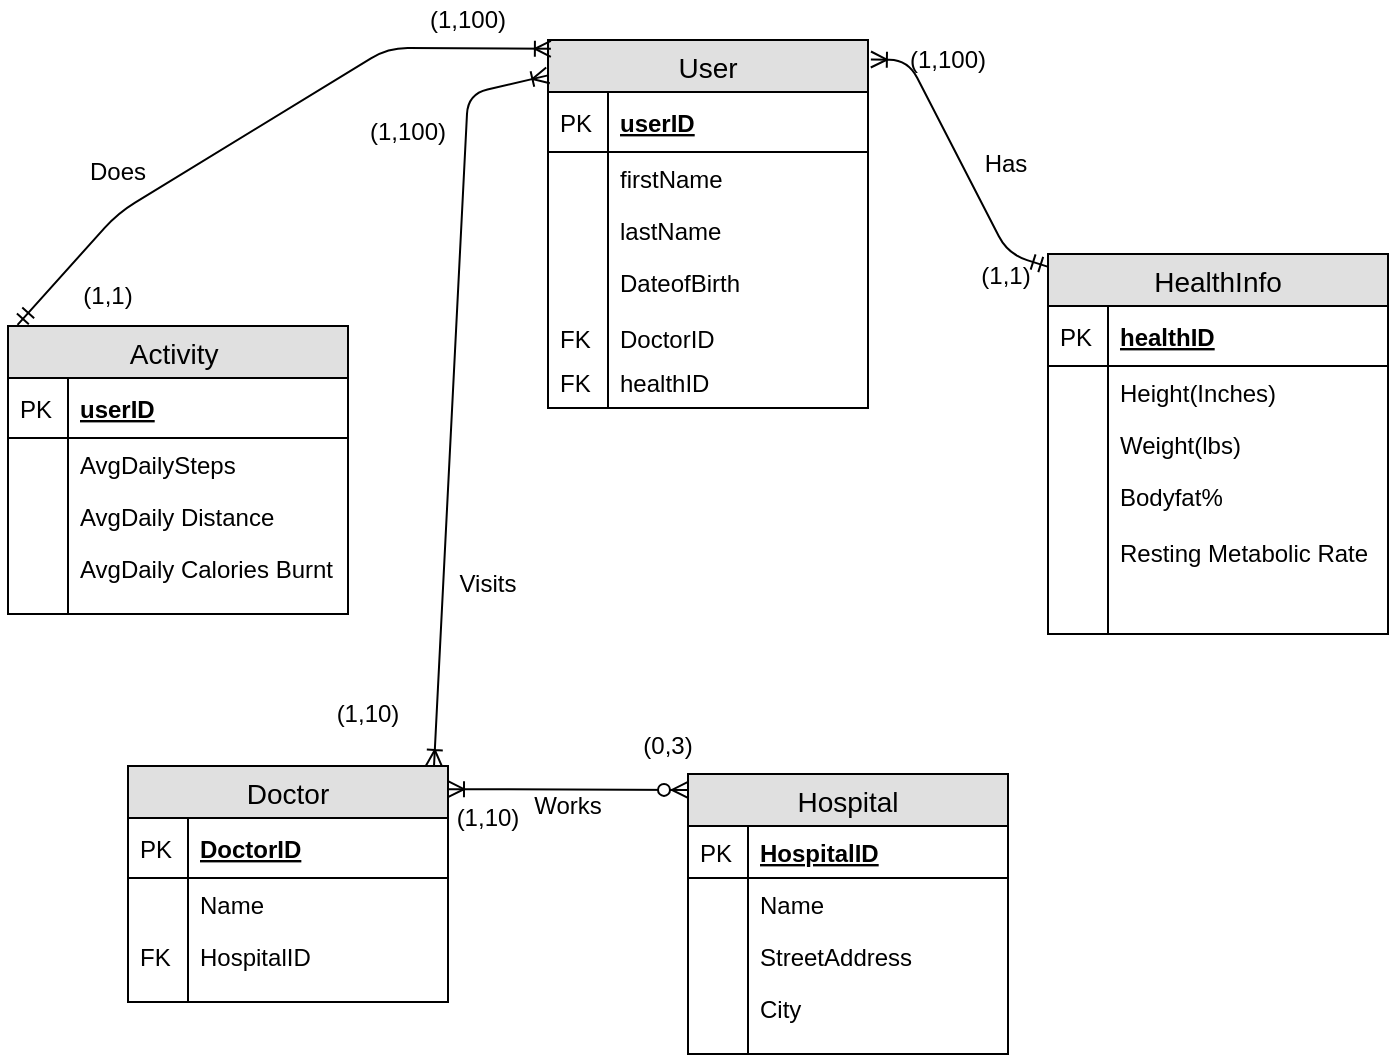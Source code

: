 <mxfile version="12.1.0" type="github" pages="1"><diagram id="rcm8UiP5ZTEfefi09jWw" name="Page-1"><mxGraphModel dx="904" dy="535" grid="1" gridSize="10" guides="1" tooltips="1" connect="0" arrows="1" fold="1" page="1" pageScale="1" pageWidth="1100" pageHeight="850" math="0" shadow="0"><root><mxCell id="0"/><mxCell id="1" parent="0"/><mxCell id="2JhXEc4H_2p9KzLNhtrB-1" value="User" style="swimlane;fontStyle=0;childLayout=stackLayout;horizontal=1;startSize=26;fillColor=#e0e0e0;horizontalStack=0;resizeParent=1;resizeParentMax=0;resizeLast=0;collapsible=1;marginBottom=0;swimlaneFillColor=#ffffff;align=center;fontSize=14;" parent="1" vertex="1"><mxGeometry x="300" y="43" width="160" height="184" as="geometry"/></mxCell><mxCell id="2JhXEc4H_2p9KzLNhtrB-2" value="userID" style="shape=partialRectangle;top=0;left=0;right=0;bottom=1;align=left;verticalAlign=middle;fillColor=none;spacingLeft=34;spacingRight=4;overflow=hidden;rotatable=0;points=[[0,0.5],[1,0.5]];portConstraint=eastwest;dropTarget=0;fontStyle=5;fontSize=12;" parent="2JhXEc4H_2p9KzLNhtrB-1" vertex="1"><mxGeometry y="26" width="160" height="30" as="geometry"/></mxCell><mxCell id="2JhXEc4H_2p9KzLNhtrB-3" value="PK" style="shape=partialRectangle;top=0;left=0;bottom=0;fillColor=none;align=left;verticalAlign=middle;spacingLeft=4;spacingRight=4;overflow=hidden;rotatable=0;points=[];portConstraint=eastwest;part=1;fontSize=12;" parent="2JhXEc4H_2p9KzLNhtrB-2" vertex="1" connectable="0"><mxGeometry width="30" height="30" as="geometry"/></mxCell><mxCell id="2JhXEc4H_2p9KzLNhtrB-4" value="firstName" style="shape=partialRectangle;top=0;left=0;right=0;bottom=0;align=left;verticalAlign=top;fillColor=none;spacingLeft=34;spacingRight=4;overflow=hidden;rotatable=0;points=[[0,0.5],[1,0.5]];portConstraint=eastwest;dropTarget=0;fontSize=12;" parent="2JhXEc4H_2p9KzLNhtrB-1" vertex="1"><mxGeometry y="56" width="160" height="26" as="geometry"/></mxCell><mxCell id="2JhXEc4H_2p9KzLNhtrB-5" value="" style="shape=partialRectangle;top=0;left=0;bottom=0;fillColor=none;align=left;verticalAlign=top;spacingLeft=4;spacingRight=4;overflow=hidden;rotatable=0;points=[];portConstraint=eastwest;part=1;fontSize=12;" parent="2JhXEc4H_2p9KzLNhtrB-4" vertex="1" connectable="0"><mxGeometry width="30" height="26" as="geometry"/></mxCell><mxCell id="2JhXEc4H_2p9KzLNhtrB-6" value="lastName" style="shape=partialRectangle;top=0;left=0;right=0;bottom=0;align=left;verticalAlign=top;fillColor=none;spacingLeft=34;spacingRight=4;overflow=hidden;rotatable=0;points=[[0,0.5],[1,0.5]];portConstraint=eastwest;dropTarget=0;fontSize=12;" parent="2JhXEc4H_2p9KzLNhtrB-1" vertex="1"><mxGeometry y="82" width="160" height="26" as="geometry"/></mxCell><mxCell id="2JhXEc4H_2p9KzLNhtrB-7" value="" style="shape=partialRectangle;top=0;left=0;bottom=0;fillColor=none;align=left;verticalAlign=top;spacingLeft=4;spacingRight=4;overflow=hidden;rotatable=0;points=[];portConstraint=eastwest;part=1;fontSize=12;" parent="2JhXEc4H_2p9KzLNhtrB-6" vertex="1" connectable="0"><mxGeometry width="30" height="26" as="geometry"/></mxCell><mxCell id="2JhXEc4H_2p9KzLNhtrB-10" value="DateofBirth&#10;&#10;DoctorID" style="shape=partialRectangle;top=0;left=0;right=0;bottom=0;align=left;verticalAlign=top;fillColor=none;spacingLeft=34;spacingRight=4;overflow=hidden;rotatable=0;points=[[0,0.5],[1,0.5]];portConstraint=eastwest;dropTarget=0;fontSize=12;" parent="2JhXEc4H_2p9KzLNhtrB-1" vertex="1"><mxGeometry y="108" width="160" height="50" as="geometry"/></mxCell><mxCell id="2JhXEc4H_2p9KzLNhtrB-11" value="&#10;&#10;FK" style="shape=partialRectangle;top=0;left=0;bottom=0;fillColor=none;align=left;verticalAlign=top;spacingLeft=4;spacingRight=4;overflow=hidden;rotatable=0;points=[];portConstraint=eastwest;part=1;fontSize=12;" parent="2JhXEc4H_2p9KzLNhtrB-10" vertex="1" connectable="0"><mxGeometry width="30" height="50" as="geometry"/></mxCell><mxCell id="2JhXEc4H_2p9KzLNhtrB-8" value="healthID" style="shape=partialRectangle;top=0;left=0;right=0;bottom=0;align=left;verticalAlign=top;fillColor=none;spacingLeft=34;spacingRight=4;overflow=hidden;rotatable=0;points=[[0,0.5],[1,0.5]];portConstraint=eastwest;dropTarget=0;fontSize=12;" parent="2JhXEc4H_2p9KzLNhtrB-1" vertex="1"><mxGeometry y="158" width="160" height="26" as="geometry"/></mxCell><mxCell id="2JhXEc4H_2p9KzLNhtrB-9" value="FK" style="shape=partialRectangle;top=0;left=0;bottom=0;fillColor=none;align=left;verticalAlign=top;spacingLeft=4;spacingRight=4;overflow=hidden;rotatable=0;points=[];portConstraint=eastwest;part=1;fontSize=12;" parent="2JhXEc4H_2p9KzLNhtrB-8" vertex="1" connectable="0"><mxGeometry width="30" height="26" as="geometry"/></mxCell><mxCell id="2JhXEc4H_2p9KzLNhtrB-21" value="HealthInfo" style="swimlane;fontStyle=0;childLayout=stackLayout;horizontal=1;startSize=26;fillColor=#e0e0e0;horizontalStack=0;resizeParent=1;resizeParentMax=0;resizeLast=0;collapsible=1;marginBottom=0;swimlaneFillColor=#ffffff;align=center;fontSize=14;" parent="1" vertex="1"><mxGeometry x="550" y="150" width="170" height="190" as="geometry"/></mxCell><mxCell id="2JhXEc4H_2p9KzLNhtrB-22" value="healthID" style="shape=partialRectangle;top=0;left=0;right=0;bottom=1;align=left;verticalAlign=middle;fillColor=none;spacingLeft=34;spacingRight=4;overflow=hidden;rotatable=0;points=[[0,0.5],[1,0.5]];portConstraint=eastwest;dropTarget=0;fontStyle=5;fontSize=12;" parent="2JhXEc4H_2p9KzLNhtrB-21" vertex="1"><mxGeometry y="26" width="170" height="30" as="geometry"/></mxCell><mxCell id="2JhXEc4H_2p9KzLNhtrB-23" value="PK" style="shape=partialRectangle;top=0;left=0;bottom=0;fillColor=none;align=left;verticalAlign=middle;spacingLeft=4;spacingRight=4;overflow=hidden;rotatable=0;points=[];portConstraint=eastwest;part=1;fontSize=12;" parent="2JhXEc4H_2p9KzLNhtrB-22" vertex="1" connectable="0"><mxGeometry width="30" height="30" as="geometry"/></mxCell><mxCell id="2JhXEc4H_2p9KzLNhtrB-24" value="Height(Inches)" style="shape=partialRectangle;top=0;left=0;right=0;bottom=0;align=left;verticalAlign=top;fillColor=none;spacingLeft=34;spacingRight=4;overflow=hidden;rotatable=0;points=[[0,0.5],[1,0.5]];portConstraint=eastwest;dropTarget=0;fontSize=12;" parent="2JhXEc4H_2p9KzLNhtrB-21" vertex="1"><mxGeometry y="56" width="170" height="26" as="geometry"/></mxCell><mxCell id="2JhXEc4H_2p9KzLNhtrB-25" value="" style="shape=partialRectangle;top=0;left=0;bottom=0;fillColor=none;align=left;verticalAlign=top;spacingLeft=4;spacingRight=4;overflow=hidden;rotatable=0;points=[];portConstraint=eastwest;part=1;fontSize=12;" parent="2JhXEc4H_2p9KzLNhtrB-24" vertex="1" connectable="0"><mxGeometry width="30" height="26" as="geometry"/></mxCell><mxCell id="2JhXEc4H_2p9KzLNhtrB-26" value="Weight(lbs)" style="shape=partialRectangle;top=0;left=0;right=0;bottom=0;align=left;verticalAlign=top;fillColor=none;spacingLeft=34;spacingRight=4;overflow=hidden;rotatable=0;points=[[0,0.5],[1,0.5]];portConstraint=eastwest;dropTarget=0;fontSize=12;" parent="2JhXEc4H_2p9KzLNhtrB-21" vertex="1"><mxGeometry y="82" width="170" height="26" as="geometry"/></mxCell><mxCell id="2JhXEc4H_2p9KzLNhtrB-27" value="" style="shape=partialRectangle;top=0;left=0;bottom=0;fillColor=none;align=left;verticalAlign=top;spacingLeft=4;spacingRight=4;overflow=hidden;rotatable=0;points=[];portConstraint=eastwest;part=1;fontSize=12;" parent="2JhXEc4H_2p9KzLNhtrB-26" vertex="1" connectable="0"><mxGeometry width="30" height="26" as="geometry"/></mxCell><mxCell id="2JhXEc4H_2p9KzLNhtrB-28" value="Bodyfat%&#10;&#10;Resting Metabolic Rate&#10;" style="shape=partialRectangle;top=0;left=0;right=0;bottom=0;align=left;verticalAlign=top;fillColor=none;spacingLeft=34;spacingRight=4;overflow=hidden;rotatable=0;points=[[0,0.5],[1,0.5]];portConstraint=eastwest;dropTarget=0;fontSize=12;" parent="2JhXEc4H_2p9KzLNhtrB-21" vertex="1"><mxGeometry y="108" width="170" height="72" as="geometry"/></mxCell><mxCell id="2JhXEc4H_2p9KzLNhtrB-29" value="&#10;&#10;" style="shape=partialRectangle;top=0;left=0;bottom=0;fillColor=none;align=left;verticalAlign=top;spacingLeft=4;spacingRight=4;overflow=hidden;rotatable=0;points=[];portConstraint=eastwest;part=1;fontSize=12;" parent="2JhXEc4H_2p9KzLNhtrB-28" vertex="1" connectable="0"><mxGeometry width="30" height="72" as="geometry"/></mxCell><mxCell id="2JhXEc4H_2p9KzLNhtrB-30" value="" style="shape=partialRectangle;top=0;left=0;right=0;bottom=0;align=left;verticalAlign=top;fillColor=none;spacingLeft=34;spacingRight=4;overflow=hidden;rotatable=0;points=[[0,0.5],[1,0.5]];portConstraint=eastwest;dropTarget=0;fontSize=12;" parent="2JhXEc4H_2p9KzLNhtrB-21" vertex="1"><mxGeometry y="180" width="170" height="10" as="geometry"/></mxCell><mxCell id="2JhXEc4H_2p9KzLNhtrB-31" value="" style="shape=partialRectangle;top=0;left=0;bottom=0;fillColor=none;align=left;verticalAlign=top;spacingLeft=4;spacingRight=4;overflow=hidden;rotatable=0;points=[];portConstraint=eastwest;part=1;fontSize=12;" parent="2JhXEc4H_2p9KzLNhtrB-30" vertex="1" connectable="0"><mxGeometry width="30" height="10" as="geometry"/></mxCell><mxCell id="2JhXEc4H_2p9KzLNhtrB-33" value="Activity " style="swimlane;fontStyle=0;childLayout=stackLayout;horizontal=1;startSize=26;fillColor=#e0e0e0;horizontalStack=0;resizeParent=1;resizeParentMax=0;resizeLast=0;collapsible=1;marginBottom=0;swimlaneFillColor=#ffffff;align=center;fontSize=14;" parent="1" vertex="1"><mxGeometry x="30" y="186" width="170" height="144" as="geometry"/></mxCell><mxCell id="2JhXEc4H_2p9KzLNhtrB-34" value="userID" style="shape=partialRectangle;top=0;left=0;right=0;bottom=1;align=left;verticalAlign=middle;fillColor=none;spacingLeft=34;spacingRight=4;overflow=hidden;rotatable=0;points=[[0,0.5],[1,0.5]];portConstraint=eastwest;dropTarget=0;fontStyle=5;fontSize=12;" parent="2JhXEc4H_2p9KzLNhtrB-33" vertex="1"><mxGeometry y="26" width="170" height="30" as="geometry"/></mxCell><mxCell id="2JhXEc4H_2p9KzLNhtrB-35" value="PK" style="shape=partialRectangle;top=0;left=0;bottom=0;fillColor=none;align=left;verticalAlign=middle;spacingLeft=4;spacingRight=4;overflow=hidden;rotatable=0;points=[];portConstraint=eastwest;part=1;fontSize=12;" parent="2JhXEc4H_2p9KzLNhtrB-34" vertex="1" connectable="0"><mxGeometry width="30" height="30" as="geometry"/></mxCell><mxCell id="2JhXEc4H_2p9KzLNhtrB-36" value="AvgDailySteps" style="shape=partialRectangle;top=0;left=0;right=0;bottom=0;align=left;verticalAlign=top;fillColor=none;spacingLeft=34;spacingRight=4;overflow=hidden;rotatable=0;points=[[0,0.5],[1,0.5]];portConstraint=eastwest;dropTarget=0;fontSize=12;" parent="2JhXEc4H_2p9KzLNhtrB-33" vertex="1"><mxGeometry y="56" width="170" height="26" as="geometry"/></mxCell><mxCell id="2JhXEc4H_2p9KzLNhtrB-37" value="" style="shape=partialRectangle;top=0;left=0;bottom=0;fillColor=none;align=left;verticalAlign=top;spacingLeft=4;spacingRight=4;overflow=hidden;rotatable=0;points=[];portConstraint=eastwest;part=1;fontSize=12;" parent="2JhXEc4H_2p9KzLNhtrB-36" vertex="1" connectable="0"><mxGeometry width="30" height="26" as="geometry"/></mxCell><mxCell id="2JhXEc4H_2p9KzLNhtrB-38" value="AvgDaily Distance" style="shape=partialRectangle;top=0;left=0;right=0;bottom=0;align=left;verticalAlign=top;fillColor=none;spacingLeft=34;spacingRight=4;overflow=hidden;rotatable=0;points=[[0,0.5],[1,0.5]];portConstraint=eastwest;dropTarget=0;fontSize=12;" parent="2JhXEc4H_2p9KzLNhtrB-33" vertex="1"><mxGeometry y="82" width="170" height="26" as="geometry"/></mxCell><mxCell id="2JhXEc4H_2p9KzLNhtrB-39" value="" style="shape=partialRectangle;top=0;left=0;bottom=0;fillColor=none;align=left;verticalAlign=top;spacingLeft=4;spacingRight=4;overflow=hidden;rotatable=0;points=[];portConstraint=eastwest;part=1;fontSize=12;" parent="2JhXEc4H_2p9KzLNhtrB-38" vertex="1" connectable="0"><mxGeometry width="30" height="26" as="geometry"/></mxCell><mxCell id="2JhXEc4H_2p9KzLNhtrB-40" value="AvgDaily Calories Burnt" style="shape=partialRectangle;top=0;left=0;right=0;bottom=0;align=left;verticalAlign=top;fillColor=none;spacingLeft=34;spacingRight=4;overflow=hidden;rotatable=0;points=[[0,0.5],[1,0.5]];portConstraint=eastwest;dropTarget=0;fontSize=12;" parent="2JhXEc4H_2p9KzLNhtrB-33" vertex="1"><mxGeometry y="108" width="170" height="26" as="geometry"/></mxCell><mxCell id="2JhXEc4H_2p9KzLNhtrB-41" value="" style="shape=partialRectangle;top=0;left=0;bottom=0;fillColor=none;align=left;verticalAlign=top;spacingLeft=4;spacingRight=4;overflow=hidden;rotatable=0;points=[];portConstraint=eastwest;part=1;fontSize=12;" parent="2JhXEc4H_2p9KzLNhtrB-40" vertex="1" connectable="0"><mxGeometry width="30" height="26" as="geometry"/></mxCell><mxCell id="2JhXEc4H_2p9KzLNhtrB-42" value="" style="shape=partialRectangle;top=0;left=0;right=0;bottom=0;align=left;verticalAlign=top;fillColor=none;spacingLeft=34;spacingRight=4;overflow=hidden;rotatable=0;points=[[0,0.5],[1,0.5]];portConstraint=eastwest;dropTarget=0;fontSize=12;" parent="2JhXEc4H_2p9KzLNhtrB-33" vertex="1"><mxGeometry y="134" width="170" height="10" as="geometry"/></mxCell><mxCell id="2JhXEc4H_2p9KzLNhtrB-43" value="" style="shape=partialRectangle;top=0;left=0;bottom=0;fillColor=none;align=left;verticalAlign=top;spacingLeft=4;spacingRight=4;overflow=hidden;rotatable=0;points=[];portConstraint=eastwest;part=1;fontSize=12;" parent="2JhXEc4H_2p9KzLNhtrB-42" vertex="1" connectable="0"><mxGeometry width="30" height="10" as="geometry"/></mxCell><mxCell id="DuWjTyEH0RiQ_0uaS8iD-1" value="Doctor" style="swimlane;fontStyle=0;childLayout=stackLayout;horizontal=1;startSize=26;fillColor=#e0e0e0;horizontalStack=0;resizeParent=1;resizeParentMax=0;resizeLast=0;collapsible=1;marginBottom=0;swimlaneFillColor=#ffffff;align=center;fontSize=14;" vertex="1" parent="1"><mxGeometry x="90" y="406" width="160" height="118" as="geometry"/></mxCell><mxCell id="DuWjTyEH0RiQ_0uaS8iD-2" value="DoctorID" style="shape=partialRectangle;top=0;left=0;right=0;bottom=1;align=left;verticalAlign=middle;fillColor=none;spacingLeft=34;spacingRight=4;overflow=hidden;rotatable=0;points=[[0,0.5],[1,0.5]];portConstraint=eastwest;dropTarget=0;fontStyle=5;fontSize=12;" vertex="1" parent="DuWjTyEH0RiQ_0uaS8iD-1"><mxGeometry y="26" width="160" height="30" as="geometry"/></mxCell><mxCell id="DuWjTyEH0RiQ_0uaS8iD-3" value="PK" style="shape=partialRectangle;top=0;left=0;bottom=0;fillColor=none;align=left;verticalAlign=middle;spacingLeft=4;spacingRight=4;overflow=hidden;rotatable=0;points=[];portConstraint=eastwest;part=1;fontSize=12;" vertex="1" connectable="0" parent="DuWjTyEH0RiQ_0uaS8iD-2"><mxGeometry width="30" height="30" as="geometry"/></mxCell><mxCell id="DuWjTyEH0RiQ_0uaS8iD-4" value="Name" style="shape=partialRectangle;top=0;left=0;right=0;bottom=0;align=left;verticalAlign=top;fillColor=none;spacingLeft=34;spacingRight=4;overflow=hidden;rotatable=0;points=[[0,0.5],[1,0.5]];portConstraint=eastwest;dropTarget=0;fontSize=12;" vertex="1" parent="DuWjTyEH0RiQ_0uaS8iD-1"><mxGeometry y="56" width="160" height="26" as="geometry"/></mxCell><mxCell id="DuWjTyEH0RiQ_0uaS8iD-5" value="" style="shape=partialRectangle;top=0;left=0;bottom=0;fillColor=none;align=left;verticalAlign=top;spacingLeft=4;spacingRight=4;overflow=hidden;rotatable=0;points=[];portConstraint=eastwest;part=1;fontSize=12;" vertex="1" connectable="0" parent="DuWjTyEH0RiQ_0uaS8iD-4"><mxGeometry width="30" height="26" as="geometry"/></mxCell><mxCell id="DuWjTyEH0RiQ_0uaS8iD-6" value="HospitalID" style="shape=partialRectangle;top=0;left=0;right=0;bottom=0;align=left;verticalAlign=top;fillColor=none;spacingLeft=34;spacingRight=4;overflow=hidden;rotatable=0;points=[[0,0.5],[1,0.5]];portConstraint=eastwest;dropTarget=0;fontSize=12;" vertex="1" parent="DuWjTyEH0RiQ_0uaS8iD-1"><mxGeometry y="82" width="160" height="26" as="geometry"/></mxCell><mxCell id="DuWjTyEH0RiQ_0uaS8iD-7" value="FK" style="shape=partialRectangle;top=0;left=0;bottom=0;fillColor=none;align=left;verticalAlign=top;spacingLeft=4;spacingRight=4;overflow=hidden;rotatable=0;points=[];portConstraint=eastwest;part=1;fontSize=12;" vertex="1" connectable="0" parent="DuWjTyEH0RiQ_0uaS8iD-6"><mxGeometry width="30" height="26" as="geometry"/></mxCell><mxCell id="DuWjTyEH0RiQ_0uaS8iD-10" value="" style="shape=partialRectangle;top=0;left=0;right=0;bottom=0;align=left;verticalAlign=top;fillColor=none;spacingLeft=34;spacingRight=4;overflow=hidden;rotatable=0;points=[[0,0.5],[1,0.5]];portConstraint=eastwest;dropTarget=0;fontSize=12;" vertex="1" parent="DuWjTyEH0RiQ_0uaS8iD-1"><mxGeometry y="108" width="160" height="10" as="geometry"/></mxCell><mxCell id="DuWjTyEH0RiQ_0uaS8iD-11" value="" style="shape=partialRectangle;top=0;left=0;bottom=0;fillColor=none;align=left;verticalAlign=top;spacingLeft=4;spacingRight=4;overflow=hidden;rotatable=0;points=[];portConstraint=eastwest;part=1;fontSize=12;" vertex="1" connectable="0" parent="DuWjTyEH0RiQ_0uaS8iD-10"><mxGeometry width="30" height="10" as="geometry"/></mxCell><mxCell id="DuWjTyEH0RiQ_0uaS8iD-28" value="" style="endArrow=ERoneToMany;html=1;startArrow=ERoneToMany;startFill=0;endFill=0;entryX=0;entryY=-0.277;entryDx=0;entryDy=0;entryPerimeter=0;" edge="1" parent="DuWjTyEH0RiQ_0uaS8iD-1" target="2JhXEc4H_2p9KzLNhtrB-2"><mxGeometry width="50" height="50" relative="1" as="geometry"><mxPoint x="153" as="sourcePoint"/><mxPoint x="200.059" y="-320" as="targetPoint"/><Array as="points"><mxPoint x="170" y="-336"/></Array></mxGeometry></mxCell><mxCell id="DuWjTyEH0RiQ_0uaS8iD-12" value="Hospital" style="swimlane;fontStyle=0;childLayout=stackLayout;horizontal=1;startSize=26;fillColor=#e0e0e0;horizontalStack=0;resizeParent=1;resizeParentMax=0;resizeLast=0;collapsible=1;marginBottom=0;swimlaneFillColor=#ffffff;align=center;fontSize=14;" vertex="1" parent="1"><mxGeometry x="370" y="410" width="160" height="140" as="geometry"/></mxCell><mxCell id="DuWjTyEH0RiQ_0uaS8iD-13" value="HospitalID" style="shape=partialRectangle;top=0;left=0;right=0;bottom=1;align=left;verticalAlign=middle;fillColor=none;spacingLeft=34;spacingRight=4;overflow=hidden;rotatable=0;points=[[0,0.5],[1,0.5]];portConstraint=eastwest;dropTarget=0;fontStyle=5;fontSize=12;" vertex="1" parent="DuWjTyEH0RiQ_0uaS8iD-12"><mxGeometry y="26" width="160" height="26" as="geometry"/></mxCell><mxCell id="DuWjTyEH0RiQ_0uaS8iD-14" value="PK" style="shape=partialRectangle;top=0;left=0;bottom=0;fillColor=none;align=left;verticalAlign=middle;spacingLeft=4;spacingRight=4;overflow=hidden;rotatable=0;points=[];portConstraint=eastwest;part=1;fontSize=12;" vertex="1" connectable="0" parent="DuWjTyEH0RiQ_0uaS8iD-13"><mxGeometry width="30" height="26" as="geometry"/></mxCell><mxCell id="DuWjTyEH0RiQ_0uaS8iD-15" value="Name" style="shape=partialRectangle;top=0;left=0;right=0;bottom=0;align=left;verticalAlign=top;fillColor=none;spacingLeft=34;spacingRight=4;overflow=hidden;rotatable=0;points=[[0,0.5],[1,0.5]];portConstraint=eastwest;dropTarget=0;fontSize=12;" vertex="1" parent="DuWjTyEH0RiQ_0uaS8iD-12"><mxGeometry y="52" width="160" height="26" as="geometry"/></mxCell><mxCell id="DuWjTyEH0RiQ_0uaS8iD-16" value="" style="shape=partialRectangle;top=0;left=0;bottom=0;fillColor=none;align=left;verticalAlign=top;spacingLeft=4;spacingRight=4;overflow=hidden;rotatable=0;points=[];portConstraint=eastwest;part=1;fontSize=12;" vertex="1" connectable="0" parent="DuWjTyEH0RiQ_0uaS8iD-15"><mxGeometry width="30" height="26" as="geometry"/></mxCell><mxCell id="DuWjTyEH0RiQ_0uaS8iD-17" value="StreetAddress" style="shape=partialRectangle;top=0;left=0;right=0;bottom=0;align=left;verticalAlign=top;fillColor=none;spacingLeft=34;spacingRight=4;overflow=hidden;rotatable=0;points=[[0,0.5],[1,0.5]];portConstraint=eastwest;dropTarget=0;fontSize=12;" vertex="1" parent="DuWjTyEH0RiQ_0uaS8iD-12"><mxGeometry y="78" width="160" height="26" as="geometry"/></mxCell><mxCell id="DuWjTyEH0RiQ_0uaS8iD-18" value="" style="shape=partialRectangle;top=0;left=0;bottom=0;fillColor=none;align=left;verticalAlign=top;spacingLeft=4;spacingRight=4;overflow=hidden;rotatable=0;points=[];portConstraint=eastwest;part=1;fontSize=12;" vertex="1" connectable="0" parent="DuWjTyEH0RiQ_0uaS8iD-17"><mxGeometry width="30" height="26" as="geometry"/></mxCell><mxCell id="DuWjTyEH0RiQ_0uaS8iD-19" value="City" style="shape=partialRectangle;top=0;left=0;right=0;bottom=0;align=left;verticalAlign=top;fillColor=none;spacingLeft=34;spacingRight=4;overflow=hidden;rotatable=0;points=[[0,0.5],[1,0.5]];portConstraint=eastwest;dropTarget=0;fontSize=12;" vertex="1" parent="DuWjTyEH0RiQ_0uaS8iD-12"><mxGeometry y="104" width="160" height="26" as="geometry"/></mxCell><mxCell id="DuWjTyEH0RiQ_0uaS8iD-20" value="" style="shape=partialRectangle;top=0;left=0;bottom=0;fillColor=none;align=left;verticalAlign=top;spacingLeft=4;spacingRight=4;overflow=hidden;rotatable=0;points=[];portConstraint=eastwest;part=1;fontSize=12;" vertex="1" connectable="0" parent="DuWjTyEH0RiQ_0uaS8iD-19"><mxGeometry width="30" height="26" as="geometry"/></mxCell><mxCell id="DuWjTyEH0RiQ_0uaS8iD-21" value="" style="shape=partialRectangle;top=0;left=0;right=0;bottom=0;align=left;verticalAlign=top;fillColor=none;spacingLeft=34;spacingRight=4;overflow=hidden;rotatable=0;points=[[0,0.5],[1,0.5]];portConstraint=eastwest;dropTarget=0;fontSize=12;" vertex="1" parent="DuWjTyEH0RiQ_0uaS8iD-12"><mxGeometry y="130" width="160" height="10" as="geometry"/></mxCell><mxCell id="DuWjTyEH0RiQ_0uaS8iD-22" value="" style="shape=partialRectangle;top=0;left=0;bottom=0;fillColor=none;align=left;verticalAlign=top;spacingLeft=4;spacingRight=4;overflow=hidden;rotatable=0;points=[];portConstraint=eastwest;part=1;fontSize=12;" vertex="1" connectable="0" parent="DuWjTyEH0RiQ_0uaS8iD-21"><mxGeometry width="30" height="10" as="geometry"/></mxCell><mxCell id="DuWjTyEH0RiQ_0uaS8iD-26" value="Does" style="text;html=1;strokeColor=none;fillColor=none;align=center;verticalAlign=middle;whiteSpace=wrap;rounded=0;" vertex="1" parent="1"><mxGeometry x="55" y="99" width="60" height="20" as="geometry"/></mxCell><mxCell id="DuWjTyEH0RiQ_0uaS8iD-30" value="Visits" style="text;html=1;strokeColor=none;fillColor=none;align=center;verticalAlign=middle;whiteSpace=wrap;rounded=0;" vertex="1" parent="1"><mxGeometry x="250" y="305" width="40" height="20" as="geometry"/></mxCell><mxCell id="DuWjTyEH0RiQ_0uaS8iD-31" value="" style="endArrow=ERzeroToMany;html=1;exitX=1;exitY=0.098;exitDx=0;exitDy=0;exitPerimeter=0;startArrow=ERoneToMany;startFill=0;endFill=1;entryX=0;entryY=0.057;entryDx=0;entryDy=0;entryPerimeter=0;" edge="1" parent="1" source="DuWjTyEH0RiQ_0uaS8iD-1" target="DuWjTyEH0RiQ_0uaS8iD-12"><mxGeometry width="50" height="50" relative="1" as="geometry"><mxPoint x="275" y="449" as="sourcePoint"/><mxPoint x="350" y="418" as="targetPoint"/></mxGeometry></mxCell><mxCell id="DuWjTyEH0RiQ_0uaS8iD-32" value="Works" style="text;html=1;strokeColor=none;fillColor=none;align=center;verticalAlign=middle;whiteSpace=wrap;rounded=0;" vertex="1" parent="1"><mxGeometry x="290" y="416" width="40" height="20" as="geometry"/></mxCell><mxCell id="DuWjTyEH0RiQ_0uaS8iD-33" value="" style="endArrow=ERmandOne;html=1;entryX=0.001;entryY=0.034;entryDx=0;entryDy=0;entryPerimeter=0;exitX=1.009;exitY=0.053;exitDx=0;exitDy=0;exitPerimeter=0;startArrow=ERoneToMany;startFill=0;endFill=0;" edge="1" parent="1" source="2JhXEc4H_2p9KzLNhtrB-1" target="2JhXEc4H_2p9KzLNhtrB-21"><mxGeometry width="50" height="50" relative="1" as="geometry"><mxPoint x="515" y="124" as="sourcePoint"/><mxPoint x="565" y="74" as="targetPoint"/><Array as="points"><mxPoint x="480" y="53"/><mxPoint x="530" y="150"/></Array></mxGeometry></mxCell><mxCell id="DuWjTyEH0RiQ_0uaS8iD-36" value="Has" style="text;html=1;strokeColor=none;fillColor=none;align=center;verticalAlign=middle;whiteSpace=wrap;rounded=0;" vertex="1" parent="1"><mxGeometry x="509" y="95" width="40" height="20" as="geometry"/></mxCell><mxCell id="DuWjTyEH0RiQ_0uaS8iD-37" value="(1,100)" style="text;html=1;strokeColor=none;fillColor=none;align=center;verticalAlign=middle;whiteSpace=wrap;rounded=0;" vertex="1" parent="1"><mxGeometry x="480" y="43" width="40" height="20" as="geometry"/></mxCell><mxCell id="DuWjTyEH0RiQ_0uaS8iD-38" value="(1,1)" style="text;html=1;strokeColor=none;fillColor=none;align=center;verticalAlign=middle;whiteSpace=wrap;rounded=0;" vertex="1" parent="1"><mxGeometry x="509" y="150.5" width="40" height="20" as="geometry"/></mxCell><mxCell id="DuWjTyEH0RiQ_0uaS8iD-39" value="" style="endArrow=ERmandOne;html=1;entryX=0.028;entryY=-0.004;entryDx=0;entryDy=0;entryPerimeter=0;exitX=0.009;exitY=0.024;exitDx=0;exitDy=0;exitPerimeter=0;startArrow=ERoneToMany;startFill=0;endFill=0;" edge="1" parent="1" source="2JhXEc4H_2p9KzLNhtrB-1" target="2JhXEc4H_2p9KzLNhtrB-33"><mxGeometry width="50" height="50" relative="1" as="geometry"><mxPoint x="16.44" y="32.252" as="sourcePoint"/><mxPoint x="105.17" y="135.96" as="targetPoint"/><Array as="points"><mxPoint x="220" y="47"/><mxPoint x="85" y="129.5"/></Array></mxGeometry></mxCell><mxCell id="DuWjTyEH0RiQ_0uaS8iD-42" value="(1,100)" style="text;html=1;strokeColor=none;fillColor=none;align=center;verticalAlign=middle;whiteSpace=wrap;rounded=0;" vertex="1" parent="1"><mxGeometry x="240" y="23" width="40" height="20" as="geometry"/></mxCell><mxCell id="DuWjTyEH0RiQ_0uaS8iD-46" value="(1,1)" style="text;html=1;strokeColor=none;fillColor=none;align=center;verticalAlign=middle;whiteSpace=wrap;rounded=0;" vertex="1" parent="1"><mxGeometry x="60" y="160.5" width="40" height="20" as="geometry"/></mxCell><mxCell id="DuWjTyEH0RiQ_0uaS8iD-47" value="(1,100)" style="text;html=1;strokeColor=none;fillColor=none;align=center;verticalAlign=middle;whiteSpace=wrap;rounded=0;" vertex="1" parent="1"><mxGeometry x="210" y="79" width="40" height="20" as="geometry"/></mxCell><mxCell id="DuWjTyEH0RiQ_0uaS8iD-50" value="(1,10)" style="text;html=1;strokeColor=none;fillColor=none;align=center;verticalAlign=middle;whiteSpace=wrap;rounded=0;" vertex="1" parent="1"><mxGeometry x="190" y="370" width="40" height="20" as="geometry"/></mxCell><mxCell id="DuWjTyEH0RiQ_0uaS8iD-51" value="(1,10)" style="text;html=1;strokeColor=none;fillColor=none;align=center;verticalAlign=middle;whiteSpace=wrap;rounded=0;" vertex="1" parent="1"><mxGeometry x="250" y="422" width="40" height="20" as="geometry"/></mxCell><mxCell id="DuWjTyEH0RiQ_0uaS8iD-52" value="(0,3)" style="text;html=1;strokeColor=none;fillColor=none;align=center;verticalAlign=middle;whiteSpace=wrap;rounded=0;" vertex="1" parent="1"><mxGeometry x="340" y="386" width="40" height="20" as="geometry"/></mxCell></root></mxGraphModel></diagram></mxfile>
